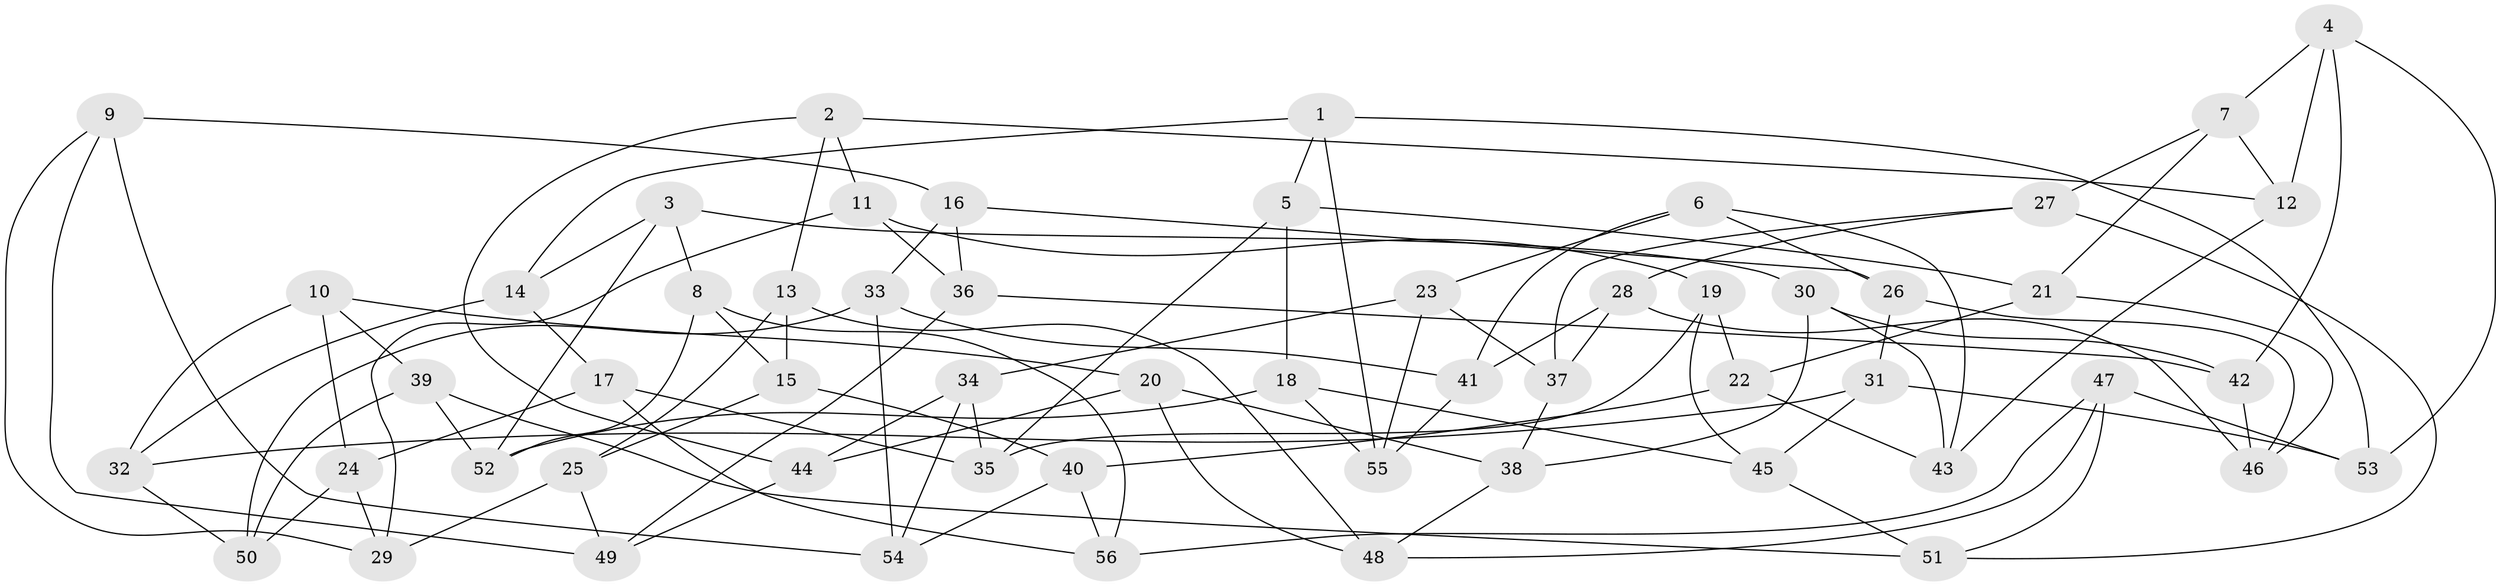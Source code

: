 // coarse degree distribution, {4: 0.875, 12: 0.025, 5: 0.025, 8: 0.025, 6: 0.025, 9: 0.025}
// Generated by graph-tools (version 1.1) at 2025/53/03/04/25 22:53:55]
// undirected, 56 vertices, 112 edges
graph export_dot {
  node [color=gray90,style=filled];
  1;
  2;
  3;
  4;
  5;
  6;
  7;
  8;
  9;
  10;
  11;
  12;
  13;
  14;
  15;
  16;
  17;
  18;
  19;
  20;
  21;
  22;
  23;
  24;
  25;
  26;
  27;
  28;
  29;
  30;
  31;
  32;
  33;
  34;
  35;
  36;
  37;
  38;
  39;
  40;
  41;
  42;
  43;
  44;
  45;
  46;
  47;
  48;
  49;
  50;
  51;
  52;
  53;
  54;
  55;
  56;
  1 -- 53;
  1 -- 14;
  1 -- 5;
  1 -- 55;
  2 -- 13;
  2 -- 12;
  2 -- 11;
  2 -- 44;
  3 -- 8;
  3 -- 30;
  3 -- 52;
  3 -- 14;
  4 -- 7;
  4 -- 42;
  4 -- 53;
  4 -- 12;
  5 -- 18;
  5 -- 35;
  5 -- 21;
  6 -- 43;
  6 -- 41;
  6 -- 23;
  6 -- 26;
  7 -- 21;
  7 -- 12;
  7 -- 27;
  8 -- 15;
  8 -- 52;
  8 -- 56;
  9 -- 49;
  9 -- 54;
  9 -- 16;
  9 -- 29;
  10 -- 24;
  10 -- 39;
  10 -- 32;
  10 -- 20;
  11 -- 19;
  11 -- 36;
  11 -- 29;
  12 -- 43;
  13 -- 48;
  13 -- 15;
  13 -- 25;
  14 -- 32;
  14 -- 17;
  15 -- 40;
  15 -- 25;
  16 -- 33;
  16 -- 36;
  16 -- 26;
  17 -- 24;
  17 -- 35;
  17 -- 56;
  18 -- 55;
  18 -- 52;
  18 -- 45;
  19 -- 45;
  19 -- 22;
  19 -- 35;
  20 -- 44;
  20 -- 48;
  20 -- 38;
  21 -- 22;
  21 -- 46;
  22 -- 40;
  22 -- 43;
  23 -- 34;
  23 -- 37;
  23 -- 55;
  24 -- 29;
  24 -- 50;
  25 -- 29;
  25 -- 49;
  26 -- 31;
  26 -- 46;
  27 -- 37;
  27 -- 51;
  27 -- 28;
  28 -- 37;
  28 -- 41;
  28 -- 46;
  30 -- 38;
  30 -- 43;
  30 -- 42;
  31 -- 53;
  31 -- 32;
  31 -- 45;
  32 -- 50;
  33 -- 50;
  33 -- 54;
  33 -- 41;
  34 -- 54;
  34 -- 44;
  34 -- 35;
  36 -- 42;
  36 -- 49;
  37 -- 38;
  38 -- 48;
  39 -- 51;
  39 -- 50;
  39 -- 52;
  40 -- 54;
  40 -- 56;
  41 -- 55;
  42 -- 46;
  44 -- 49;
  45 -- 51;
  47 -- 53;
  47 -- 48;
  47 -- 56;
  47 -- 51;
}
